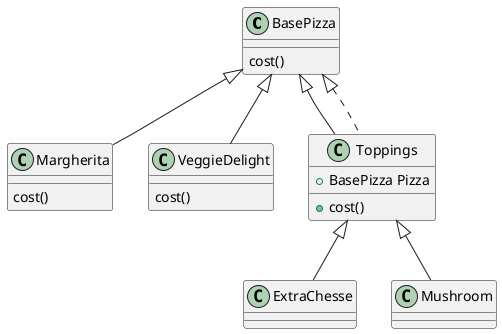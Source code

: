 @startuml Decorator

class BasePizza {
    cost()
}

class Margherita {
    cost()
}

class VeggieDelight {
    cost()
}
class Toppings {
    + BasePizza Pizza
    + cost()
}
BasePizza <|-- VeggieDelight
BasePizza <|-- Margherita


Toppings <|-- ExtraChesse
Toppings <|-- Mushroom
BasePizza <|-- Toppings
BasePizza <|.. Toppings



@enduml